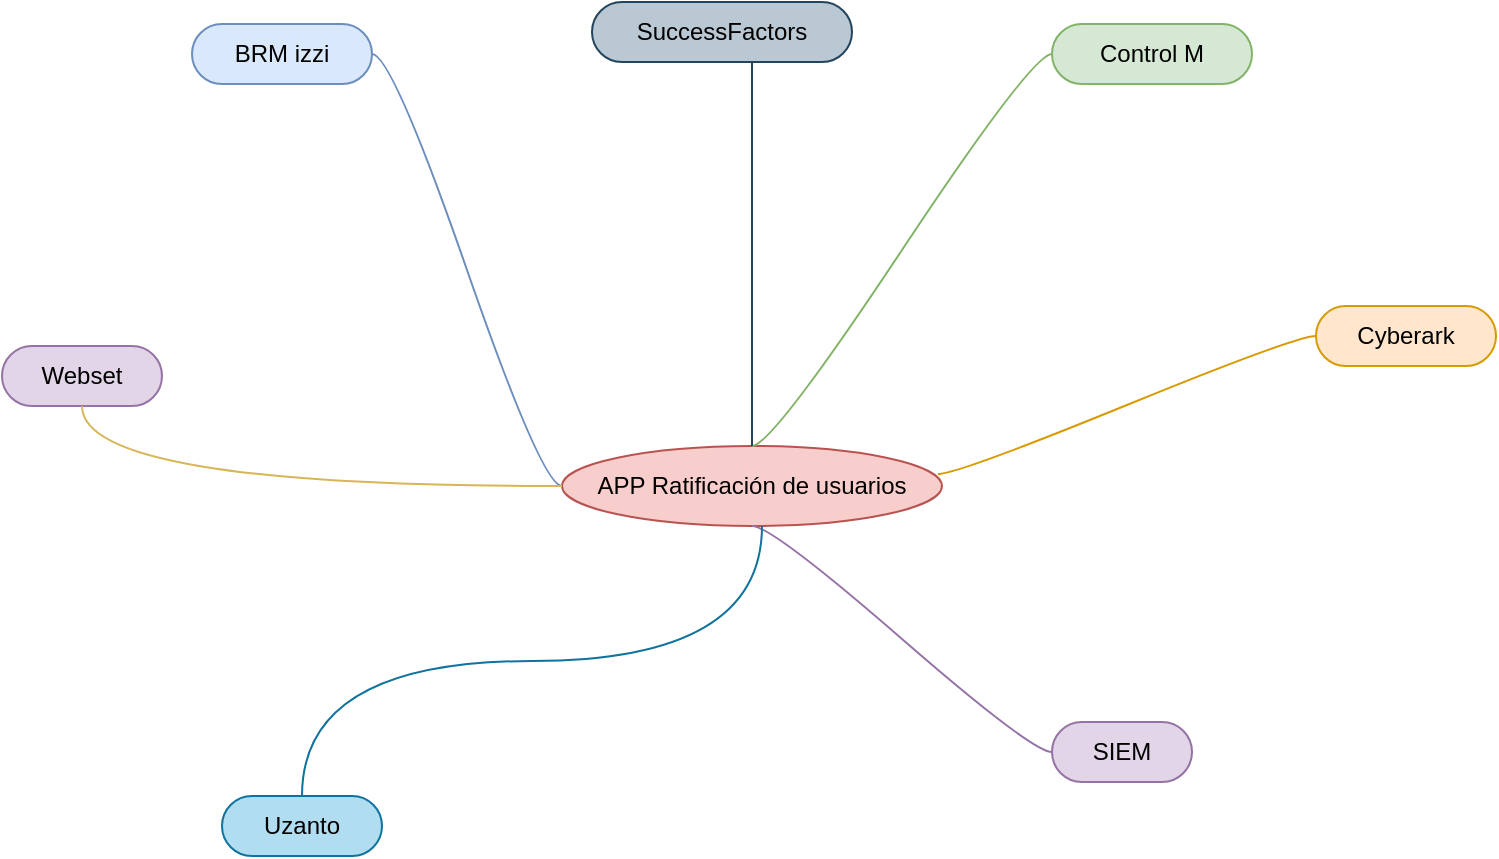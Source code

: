 <mxfile version="24.2.2" type="github">
  <diagram name="Página-1" id="VAog-xQedad9RIfc7Gcy">
    <mxGraphModel dx="1434" dy="772" grid="1" gridSize="10" guides="1" tooltips="1" connect="1" arrows="1" fold="1" page="1" pageScale="1" pageWidth="827" pageHeight="1169" math="0" shadow="0">
      <root>
        <mxCell id="0" />
        <mxCell id="1" parent="0" />
        <mxCell id="Zlcet9jWKL2DhSqLvLxx-1" value="APP Ratificación de usuarios" style="ellipse;whiteSpace=wrap;html=1;align=center;newEdgeStyle={&quot;edgeStyle&quot;:&quot;entityRelationEdgeStyle&quot;,&quot;startArrow&quot;:&quot;none&quot;,&quot;endArrow&quot;:&quot;none&quot;,&quot;segment&quot;:10,&quot;curved&quot;:1,&quot;sourcePerimeterSpacing&quot;:0,&quot;targetPerimeterSpacing&quot;:0};treeFolding=1;treeMoving=1;fillColor=#f8cecc;strokeColor=#b85450;" vertex="1" parent="1">
          <mxGeometry x="360" y="380" width="190" height="40" as="geometry" />
        </mxCell>
        <mxCell id="Zlcet9jWKL2DhSqLvLxx-2" value="Cyberark" style="whiteSpace=wrap;html=1;rounded=1;arcSize=50;align=center;verticalAlign=middle;strokeWidth=1;autosize=1;spacing=4;treeFolding=1;treeMoving=1;newEdgeStyle={&quot;edgeStyle&quot;:&quot;entityRelationEdgeStyle&quot;,&quot;startArrow&quot;:&quot;none&quot;,&quot;endArrow&quot;:&quot;none&quot;,&quot;segment&quot;:10,&quot;curved&quot;:1,&quot;sourcePerimeterSpacing&quot;:0,&quot;targetPerimeterSpacing&quot;:0};fillColor=#ffe6cc;strokeColor=#d79b00;" vertex="1" parent="1">
          <mxGeometry x="737" y="310" width="90" height="30" as="geometry" />
        </mxCell>
        <mxCell id="Zlcet9jWKL2DhSqLvLxx-3" value="" style="edgeStyle=entityRelationEdgeStyle;startArrow=none;endArrow=none;segment=10;curved=1;sourcePerimeterSpacing=0;targetPerimeterSpacing=0;rounded=0;exitX=0.989;exitY=0.35;exitDx=0;exitDy=0;exitPerimeter=0;fillColor=#ffe6cc;strokeColor=#d79b00;" edge="1" target="Zlcet9jWKL2DhSqLvLxx-2" parent="1" source="Zlcet9jWKL2DhSqLvLxx-1">
          <mxGeometry relative="1" as="geometry">
            <mxPoint x="590" y="360" as="sourcePoint" />
          </mxGeometry>
        </mxCell>
        <mxCell id="Zlcet9jWKL2DhSqLvLxx-4" value="SIEM" style="whiteSpace=wrap;html=1;rounded=1;arcSize=50;align=center;verticalAlign=middle;strokeWidth=1;autosize=1;spacing=4;treeFolding=1;treeMoving=1;newEdgeStyle={&quot;edgeStyle&quot;:&quot;entityRelationEdgeStyle&quot;,&quot;startArrow&quot;:&quot;none&quot;,&quot;endArrow&quot;:&quot;none&quot;,&quot;segment&quot;:10,&quot;curved&quot;:1,&quot;sourcePerimeterSpacing&quot;:0,&quot;targetPerimeterSpacing&quot;:0};fillColor=#e1d5e7;strokeColor=#9673a6;" vertex="1" parent="1">
          <mxGeometry x="605" y="518" width="70" height="30" as="geometry" />
        </mxCell>
        <mxCell id="Zlcet9jWKL2DhSqLvLxx-5" value="" style="edgeStyle=entityRelationEdgeStyle;startArrow=none;endArrow=none;segment=10;curved=1;sourcePerimeterSpacing=0;targetPerimeterSpacing=0;rounded=0;exitX=0.5;exitY=1;exitDx=0;exitDy=0;fillColor=#e1d5e7;strokeColor=#9673a6;" edge="1" target="Zlcet9jWKL2DhSqLvLxx-4" parent="1" source="Zlcet9jWKL2DhSqLvLxx-1">
          <mxGeometry relative="1" as="geometry">
            <mxPoint x="560" y="560" as="sourcePoint" />
            <Array as="points">
              <mxPoint x="480" y="590" />
              <mxPoint x="430" y="533" />
            </Array>
          </mxGeometry>
        </mxCell>
        <mxCell id="Zlcet9jWKL2DhSqLvLxx-6" value="BRM izzi" style="whiteSpace=wrap;html=1;rounded=1;arcSize=50;align=center;verticalAlign=middle;strokeWidth=1;autosize=1;spacing=4;treeFolding=1;treeMoving=1;newEdgeStyle={&quot;edgeStyle&quot;:&quot;entityRelationEdgeStyle&quot;,&quot;startArrow&quot;:&quot;none&quot;,&quot;endArrow&quot;:&quot;none&quot;,&quot;segment&quot;:10,&quot;curved&quot;:1,&quot;sourcePerimeterSpacing&quot;:0,&quot;targetPerimeterSpacing&quot;:0};fillColor=#dae8fc;strokeColor=#6c8ebf;" vertex="1" parent="1">
          <mxGeometry x="175" y="169" width="90" height="30" as="geometry" />
        </mxCell>
        <mxCell id="Zlcet9jWKL2DhSqLvLxx-7" value="" style="edgeStyle=entityRelationEdgeStyle;startArrow=none;endArrow=none;segment=10;curved=1;sourcePerimeterSpacing=0;targetPerimeterSpacing=0;rounded=0;exitX=0;exitY=0.5;exitDx=0;exitDy=0;fillColor=#dae8fc;strokeColor=#6c8ebf;" edge="1" target="Zlcet9jWKL2DhSqLvLxx-6" parent="1" source="Zlcet9jWKL2DhSqLvLxx-1">
          <mxGeometry relative="1" as="geometry">
            <mxPoint x="320" y="580" as="sourcePoint" />
            <Array as="points">
              <mxPoint x="250" y="480" />
            </Array>
          </mxGeometry>
        </mxCell>
        <mxCell id="Zlcet9jWKL2DhSqLvLxx-8" value="Control M" style="whiteSpace=wrap;html=1;rounded=1;arcSize=50;align=center;verticalAlign=middle;strokeWidth=1;autosize=1;spacing=4;treeFolding=1;treeMoving=1;newEdgeStyle={&quot;edgeStyle&quot;:&quot;entityRelationEdgeStyle&quot;,&quot;startArrow&quot;:&quot;none&quot;,&quot;endArrow&quot;:&quot;none&quot;,&quot;segment&quot;:10,&quot;curved&quot;:1,&quot;sourcePerimeterSpacing&quot;:0,&quot;targetPerimeterSpacing&quot;:0};fillColor=#d5e8d4;strokeColor=#82b366;" vertex="1" parent="1">
          <mxGeometry x="605" y="169" width="100" height="30" as="geometry" />
        </mxCell>
        <mxCell id="Zlcet9jWKL2DhSqLvLxx-9" value="" style="edgeStyle=entityRelationEdgeStyle;startArrow=none;endArrow=none;segment=10;curved=1;sourcePerimeterSpacing=0;targetPerimeterSpacing=0;rounded=0;exitX=0.5;exitY=0;exitDx=0;exitDy=0;fillColor=#d5e8d4;strokeColor=#82b366;" edge="1" target="Zlcet9jWKL2DhSqLvLxx-8" parent="1" source="Zlcet9jWKL2DhSqLvLxx-1">
          <mxGeometry relative="1" as="geometry">
            <mxPoint x="470" y="184" as="sourcePoint" />
          </mxGeometry>
        </mxCell>
        <mxCell id="Zlcet9jWKL2DhSqLvLxx-16" value="Webset" style="whiteSpace=wrap;html=1;rounded=1;arcSize=50;align=center;verticalAlign=middle;strokeWidth=1;autosize=1;spacing=4;treeFolding=1;treeMoving=1;newEdgeStyle={&quot;edgeStyle&quot;:&quot;entityRelationEdgeStyle&quot;,&quot;startArrow&quot;:&quot;none&quot;,&quot;endArrow&quot;:&quot;none&quot;,&quot;segment&quot;:10,&quot;curved&quot;:1,&quot;sourcePerimeterSpacing&quot;:0,&quot;targetPerimeterSpacing&quot;:0};fillColor=#e1d5e7;strokeColor=#9673a6;" vertex="1" parent="1">
          <mxGeometry x="80" y="330" width="80" height="30" as="geometry" />
        </mxCell>
        <mxCell id="Zlcet9jWKL2DhSqLvLxx-17" value="" style="edgeStyle=orthogonalEdgeStyle;startArrow=none;endArrow=none;segment=10;curved=1;sourcePerimeterSpacing=0;targetPerimeterSpacing=0;rounded=1;fillColor=#fff2cc;strokeColor=#d6b656;" edge="1" target="Zlcet9jWKL2DhSqLvLxx-16" parent="1">
          <mxGeometry relative="1" as="geometry">
            <mxPoint x="360" y="400" as="sourcePoint" />
          </mxGeometry>
        </mxCell>
        <mxCell id="Zlcet9jWKL2DhSqLvLxx-18" value="Uzanto" style="whiteSpace=wrap;html=1;rounded=1;arcSize=50;align=center;verticalAlign=middle;strokeWidth=1;autosize=1;spacing=4;treeFolding=1;treeMoving=1;newEdgeStyle={&quot;edgeStyle&quot;:&quot;entityRelationEdgeStyle&quot;,&quot;startArrow&quot;:&quot;none&quot;,&quot;endArrow&quot;:&quot;none&quot;,&quot;segment&quot;:10,&quot;curved&quot;:1,&quot;sourcePerimeterSpacing&quot;:0,&quot;targetPerimeterSpacing&quot;:0};fillColor=#b1ddf0;strokeColor=#10739e;" vertex="1" parent="1">
          <mxGeometry x="190" y="555" width="80" height="30" as="geometry" />
        </mxCell>
        <mxCell id="Zlcet9jWKL2DhSqLvLxx-19" value="" style="edgeStyle=elbowEdgeStyle;startArrow=none;endArrow=none;segment=10;sourcePerimeterSpacing=0;targetPerimeterSpacing=0;rounded=0;fillColor=#b1ddf0;strokeColor=#10739e;elbow=vertical;curved=1;" edge="1" target="Zlcet9jWKL2DhSqLvLxx-18" parent="1">
          <mxGeometry relative="1" as="geometry">
            <mxPoint x="460" y="420" as="sourcePoint" />
          </mxGeometry>
        </mxCell>
        <mxCell id="Zlcet9jWKL2DhSqLvLxx-21" value="SuccessFactors" style="whiteSpace=wrap;html=1;rounded=1;arcSize=50;align=center;verticalAlign=middle;strokeWidth=1;autosize=1;spacing=4;treeFolding=1;treeMoving=1;newEdgeStyle={&quot;edgeStyle&quot;:&quot;entityRelationEdgeStyle&quot;,&quot;startArrow&quot;:&quot;none&quot;,&quot;endArrow&quot;:&quot;none&quot;,&quot;segment&quot;:10,&quot;curved&quot;:1,&quot;sourcePerimeterSpacing&quot;:0,&quot;targetPerimeterSpacing&quot;:0};fillColor=#bac8d3;strokeColor=#23445d;" vertex="1" parent="1">
          <mxGeometry x="375" y="158" width="130" height="30" as="geometry" />
        </mxCell>
        <mxCell id="Zlcet9jWKL2DhSqLvLxx-22" value="" style="edgeStyle=elbowEdgeStyle;startArrow=none;endArrow=none;segment=10;sourcePerimeterSpacing=0;targetPerimeterSpacing=0;rounded=0;strokeColor=#23445d;exitX=0.5;exitY=0;exitDx=0;exitDy=0;curved=1;fillColor=#bac8d3;" edge="1" target="Zlcet9jWKL2DhSqLvLxx-21" parent="1" source="Zlcet9jWKL2DhSqLvLxx-1">
          <mxGeometry relative="1" as="geometry">
            <mxPoint x="420" y="330" as="sourcePoint" />
          </mxGeometry>
        </mxCell>
      </root>
    </mxGraphModel>
  </diagram>
</mxfile>

